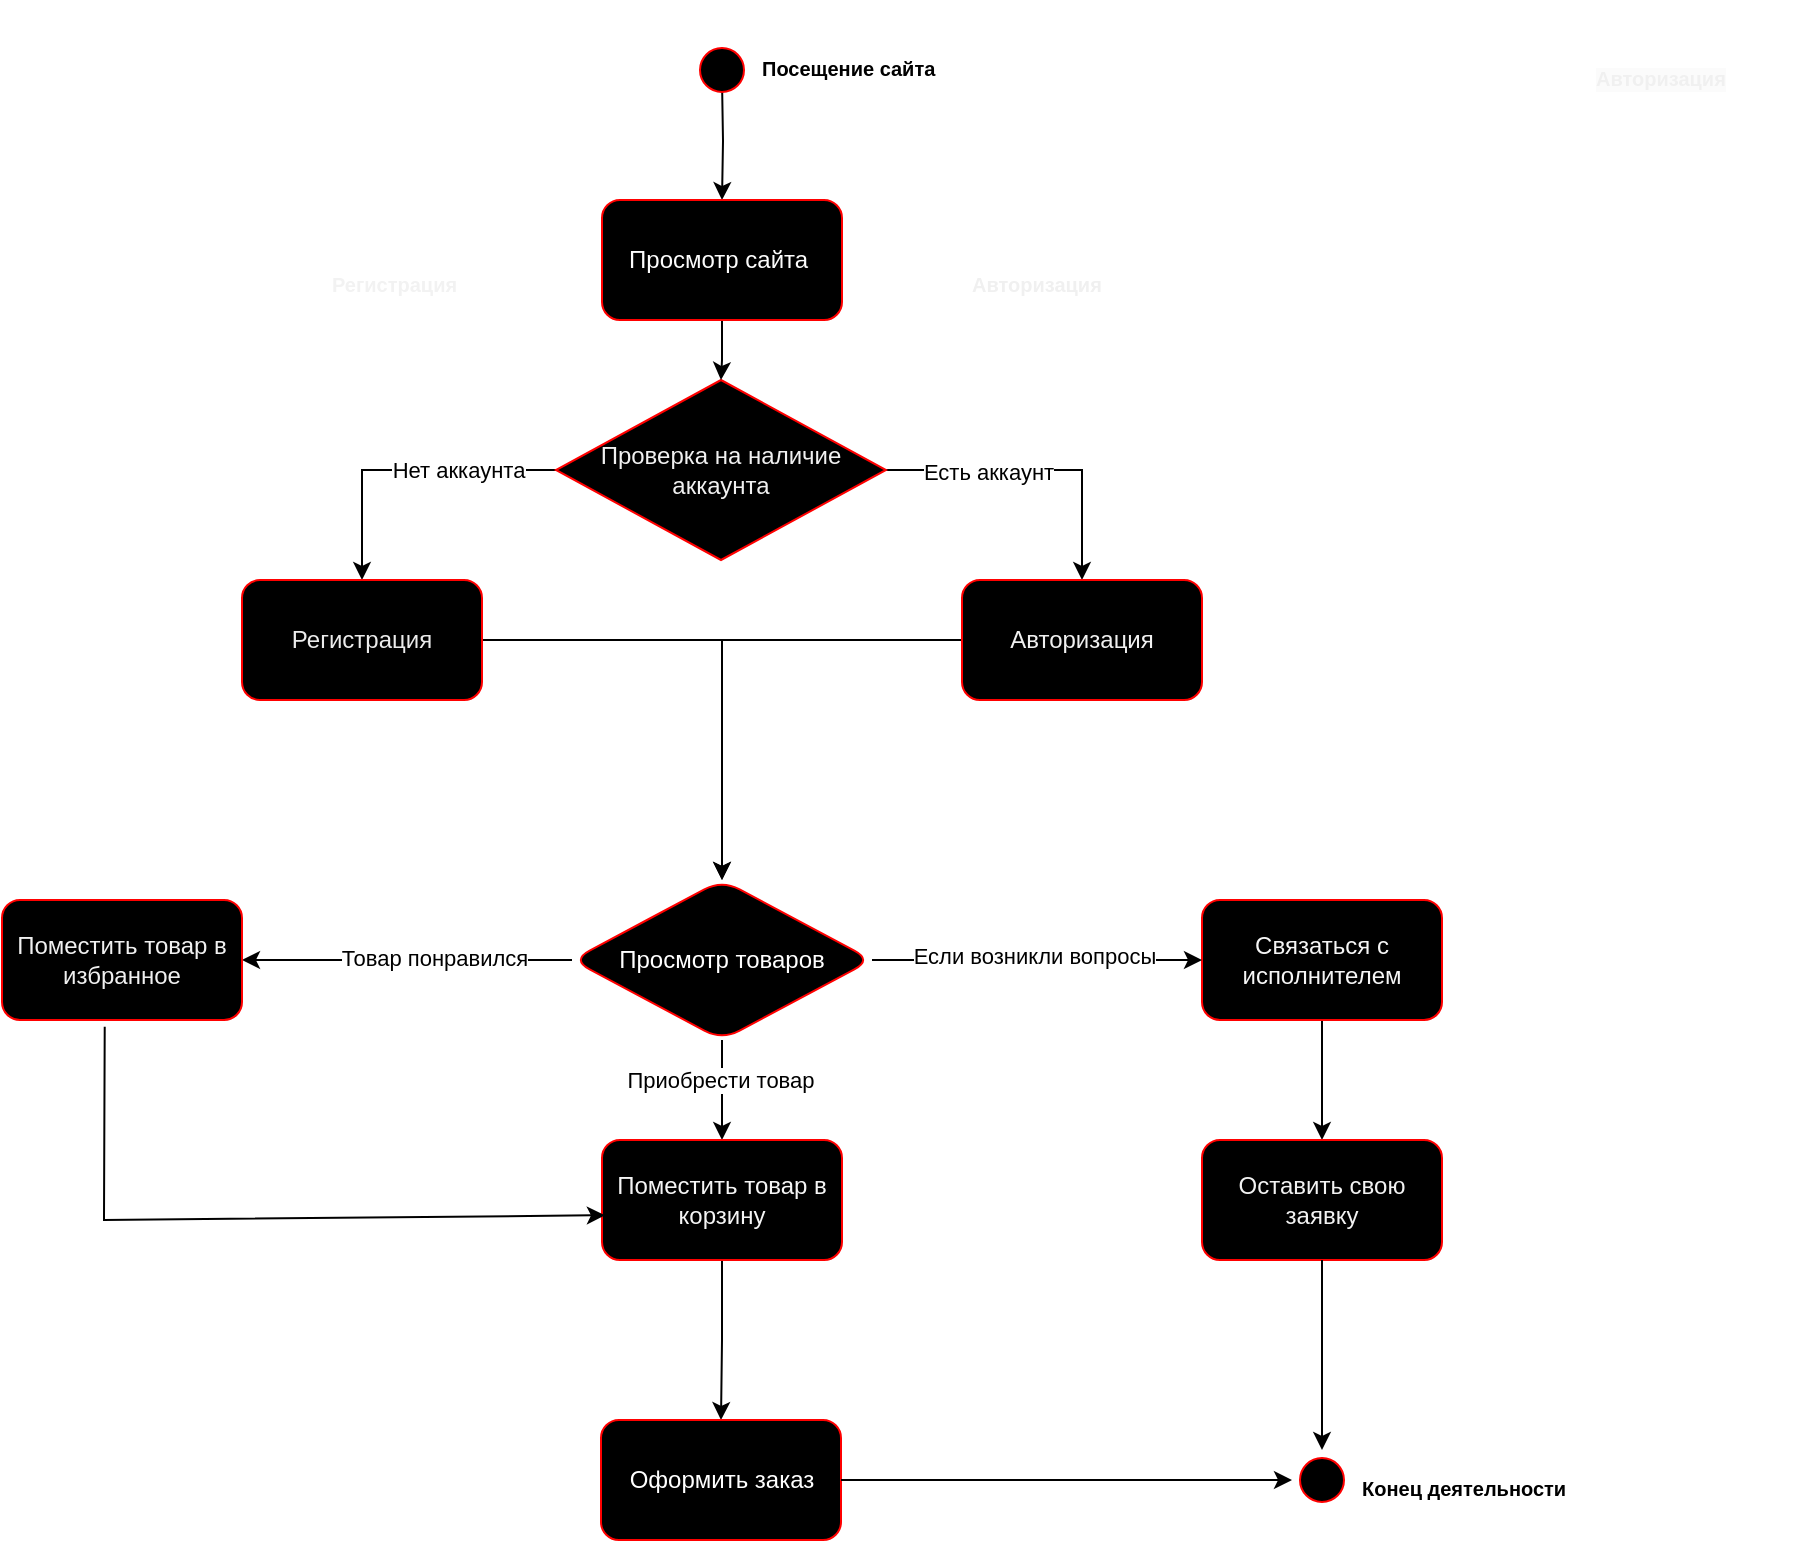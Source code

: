 <mxfile version="22.0.8" type="device">
  <diagram name="Page-1" id="e7e014a7-5840-1c2e-5031-d8a46d1fe8dd">
    <mxGraphModel dx="1386" dy="781" grid="1" gridSize="10" guides="1" tooltips="1" connect="1" arrows="1" fold="1" page="1" pageScale="1" pageWidth="1169" pageHeight="826" background="none" math="0" shadow="0">
      <root>
        <mxCell id="0" />
        <mxCell id="1" parent="0" />
        <mxCell id="uDLymxrox1xTa2X5VVM9-57" value="" style="edgeStyle=orthogonalEdgeStyle;rounded=0;orthogonalLoop=1;jettySize=auto;html=1;entryX=0.5;entryY=0;entryDx=0;entryDy=0;" edge="1" parent="1" target="uDLymxrox1xTa2X5VVM9-59">
          <mxGeometry relative="1" as="geometry">
            <mxPoint x="585" y="150" as="sourcePoint" />
            <mxPoint x="585.0" y="210" as="targetPoint" />
          </mxGeometry>
        </mxCell>
        <mxCell id="uDLymxrox1xTa2X5VVM9-41" value="" style="ellipse;shape=startState;fillColor=#000000;strokeColor=#ff0000;" vertex="1" parent="1">
          <mxGeometry x="570" y="130" width="30" height="30" as="geometry" />
        </mxCell>
        <mxCell id="uDLymxrox1xTa2X5VVM9-42" value="&lt;h1&gt;&lt;font style=&quot;font-size: 10px;&quot;&gt;Посещение сайта&lt;/font&gt;&lt;/h1&gt;" style="text;html=1;strokeColor=none;fillColor=none;spacing=5;spacingTop=-20;whiteSpace=wrap;overflow=hidden;rounded=0;" vertex="1" parent="1">
          <mxGeometry x="600" y="120" width="100" height="40" as="geometry" />
        </mxCell>
        <mxCell id="uDLymxrox1xTa2X5VVM9-50" value="" style="edgeStyle=orthogonalEdgeStyle;rounded=0;orthogonalLoop=1;jettySize=auto;html=1;" edge="1" parent="1" source="uDLymxrox1xTa2X5VVM9-47" target="uDLymxrox1xTa2X5VVM9-49">
          <mxGeometry relative="1" as="geometry" />
        </mxCell>
        <mxCell id="uDLymxrox1xTa2X5VVM9-72" value="Есть аккаунт" style="edgeLabel;html=1;align=center;verticalAlign=middle;resizable=0;points=[];" vertex="1" connectable="0" parent="uDLymxrox1xTa2X5VVM9-50">
          <mxGeometry x="-0.339" y="-1" relative="1" as="geometry">
            <mxPoint as="offset" />
          </mxGeometry>
        </mxCell>
        <mxCell id="uDLymxrox1xTa2X5VVM9-52" value="" style="edgeStyle=orthogonalEdgeStyle;rounded=0;orthogonalLoop=1;jettySize=auto;html=1;" edge="1" parent="1" source="uDLymxrox1xTa2X5VVM9-47" target="uDLymxrox1xTa2X5VVM9-51">
          <mxGeometry relative="1" as="geometry" />
        </mxCell>
        <mxCell id="uDLymxrox1xTa2X5VVM9-71" value="Нет аккаунта" style="edgeLabel;html=1;align=center;verticalAlign=middle;resizable=0;points=[];" vertex="1" connectable="0" parent="uDLymxrox1xTa2X5VVM9-52">
          <mxGeometry x="-0.352" relative="1" as="geometry">
            <mxPoint as="offset" />
          </mxGeometry>
        </mxCell>
        <mxCell id="uDLymxrox1xTa2X5VVM9-47" value="&lt;font color=&quot;#f0f0f0&quot;&gt;Проверка на наличие аккаунта&lt;/font&gt;" style="rhombus;whiteSpace=wrap;html=1;fillColor=#000000;strokeColor=#ff0000;" vertex="1" parent="1">
          <mxGeometry x="502" y="300" width="165" height="90" as="geometry" />
        </mxCell>
        <mxCell id="uDLymxrox1xTa2X5VVM9-65" value="" style="edgeStyle=orthogonalEdgeStyle;rounded=0;orthogonalLoop=1;jettySize=auto;html=1;entryX=0.5;entryY=0;entryDx=0;entryDy=0;" edge="1" parent="1" source="uDLymxrox1xTa2X5VVM9-49" target="uDLymxrox1xTa2X5VVM9-60">
          <mxGeometry relative="1" as="geometry">
            <mxPoint x="570" y="550" as="targetPoint" />
          </mxGeometry>
        </mxCell>
        <mxCell id="uDLymxrox1xTa2X5VVM9-49" value="&lt;font color=&quot;#f0f0f0&quot;&gt;Авторизация&lt;br&gt;&lt;/font&gt;" style="rounded=1;whiteSpace=wrap;html=1;fillColor=#000000;strokeColor=#ff0000;" vertex="1" parent="1">
          <mxGeometry x="705" y="400" width="120" height="60" as="geometry" />
        </mxCell>
        <mxCell id="uDLymxrox1xTa2X5VVM9-61" value="" style="edgeStyle=orthogonalEdgeStyle;rounded=0;orthogonalLoop=1;jettySize=auto;html=1;" edge="1" parent="1" source="uDLymxrox1xTa2X5VVM9-51" target="uDLymxrox1xTa2X5VVM9-60">
          <mxGeometry relative="1" as="geometry" />
        </mxCell>
        <mxCell id="uDLymxrox1xTa2X5VVM9-51" value="&lt;font color=&quot;#ebebeb&quot;&gt;Регистрация&lt;/font&gt;" style="rounded=1;whiteSpace=wrap;html=1;fillColor=#000000;strokeColor=#ff0000;" vertex="1" parent="1">
          <mxGeometry x="345" y="400" width="120" height="60" as="geometry" />
        </mxCell>
        <mxCell id="uDLymxrox1xTa2X5VVM9-53" value="&lt;h1 style=&quot;font-size: 10px;&quot;&gt;&lt;font color=&quot;#f2f2f2&quot;&gt;Регистрация&amp;nbsp;&lt;/font&gt;&lt;/h1&gt;" style="text;html=1;strokeColor=none;fillColor=none;spacing=5;spacingTop=-20;whiteSpace=wrap;overflow=hidden;rounded=0;" vertex="1" parent="1">
          <mxGeometry x="385" y="250" width="80" height="10" as="geometry" />
        </mxCell>
        <mxCell id="uDLymxrox1xTa2X5VVM9-54" value="&lt;h1 style=&quot;border-color: var(--border-color); font-size: 10px;&quot;&gt;&lt;font style=&quot;border-color: var(--border-color);&quot; color=&quot;#f0f0f0&quot;&gt;Авторизация&lt;/font&gt;&lt;/h1&gt;" style="text;html=1;strokeColor=none;fillColor=none;spacing=5;spacingTop=-20;whiteSpace=wrap;overflow=hidden;rounded=0;" vertex="1" parent="1">
          <mxGeometry x="705" y="250" width="80" height="20" as="geometry" />
        </mxCell>
        <mxCell id="uDLymxrox1xTa2X5VVM9-55" value="&lt;h1 style=&quot;border-color: var(--border-color); color: rgb(0, 0, 0); font-family: Helvetica; font-style: normal; font-variant-ligatures: normal; font-variant-caps: normal; letter-spacing: normal; orphans: 2; text-align: left; text-indent: 0px; text-transform: none; widows: 2; word-spacing: 0px; -webkit-text-stroke-width: 0px; background-color: rgb(251, 251, 251); text-decoration-thickness: initial; text-decoration-style: initial; text-decoration-color: initial; font-size: 10px;&quot;&gt;&lt;font color=&quot;#f0f0f0&quot; style=&quot;border-color: var(--border-color);&quot;&gt;Авторизация&lt;/font&gt;&lt;/h1&gt;" style="text;whiteSpace=wrap;html=1;" vertex="1" parent="1">
          <mxGeometry x="1020" y="130" width="100" height="50" as="geometry" />
        </mxCell>
        <mxCell id="uDLymxrox1xTa2X5VVM9-69" value="" style="edgeStyle=orthogonalEdgeStyle;rounded=0;orthogonalLoop=1;jettySize=auto;html=1;" edge="1" parent="1" source="uDLymxrox1xTa2X5VVM9-59" target="uDLymxrox1xTa2X5VVM9-47">
          <mxGeometry relative="1" as="geometry" />
        </mxCell>
        <mxCell id="uDLymxrox1xTa2X5VVM9-59" value="&lt;font color=&quot;#fcfcfc&quot;&gt;Просмотр сайта&amp;nbsp;&lt;/font&gt;" style="rounded=1;whiteSpace=wrap;html=1;fillColor=#000000;strokeColor=#ff0000;" vertex="1" parent="1">
          <mxGeometry x="525" y="210" width="120" height="60" as="geometry" />
        </mxCell>
        <mxCell id="uDLymxrox1xTa2X5VVM9-74" value="" style="edgeStyle=orthogonalEdgeStyle;rounded=0;orthogonalLoop=1;jettySize=auto;html=1;" edge="1" parent="1" source="uDLymxrox1xTa2X5VVM9-60" target="uDLymxrox1xTa2X5VVM9-73">
          <mxGeometry relative="1" as="geometry" />
        </mxCell>
        <mxCell id="uDLymxrox1xTa2X5VVM9-94" value="Приобрести товар" style="edgeLabel;html=1;align=center;verticalAlign=middle;resizable=0;points=[];" vertex="1" connectable="0" parent="uDLymxrox1xTa2X5VVM9-74">
          <mxGeometry x="-0.204" y="-1" relative="1" as="geometry">
            <mxPoint as="offset" />
          </mxGeometry>
        </mxCell>
        <mxCell id="uDLymxrox1xTa2X5VVM9-76" value="" style="edgeStyle=orthogonalEdgeStyle;rounded=0;orthogonalLoop=1;jettySize=auto;html=1;" edge="1" parent="1" source="uDLymxrox1xTa2X5VVM9-60" target="uDLymxrox1xTa2X5VVM9-75">
          <mxGeometry relative="1" as="geometry" />
        </mxCell>
        <mxCell id="uDLymxrox1xTa2X5VVM9-92" value="Товар понравился" style="edgeLabel;html=1;align=center;verticalAlign=middle;resizable=0;points=[];" vertex="1" connectable="0" parent="uDLymxrox1xTa2X5VVM9-76">
          <mxGeometry x="-0.157" y="-1" relative="1" as="geometry">
            <mxPoint as="offset" />
          </mxGeometry>
        </mxCell>
        <mxCell id="uDLymxrox1xTa2X5VVM9-60" value="&lt;font color=&quot;#ffffff&quot;&gt;Просмотр товаров&lt;/font&gt;" style="rhombus;whiteSpace=wrap;html=1;fillColor=#000000;strokeColor=#ff0000;rounded=1;" vertex="1" parent="1">
          <mxGeometry x="510" y="550" width="150" height="80" as="geometry" />
        </mxCell>
        <mxCell id="uDLymxrox1xTa2X5VVM9-78" value="" style="edgeStyle=orthogonalEdgeStyle;rounded=0;orthogonalLoop=1;jettySize=auto;html=1;" edge="1" parent="1" source="uDLymxrox1xTa2X5VVM9-73" target="uDLymxrox1xTa2X5VVM9-77">
          <mxGeometry relative="1" as="geometry" />
        </mxCell>
        <mxCell id="uDLymxrox1xTa2X5VVM9-73" value="&lt;font color=&quot;#f5f5f5&quot;&gt;Поместить товар в корзину&lt;/font&gt;" style="whiteSpace=wrap;html=1;fillColor=#000000;strokeColor=#ff0000;rounded=1;" vertex="1" parent="1">
          <mxGeometry x="525" y="680" width="120" height="60" as="geometry" />
        </mxCell>
        <mxCell id="uDLymxrox1xTa2X5VVM9-75" value="&lt;font color=&quot;#f0f0f0&quot;&gt;Поместить товар в избранное&lt;/font&gt;" style="whiteSpace=wrap;html=1;fillColor=#000000;strokeColor=#ff0000;rounded=1;" vertex="1" parent="1">
          <mxGeometry x="225" y="560" width="120" height="60" as="geometry" />
        </mxCell>
        <mxCell id="uDLymxrox1xTa2X5VVM9-77" value="&lt;font color=&quot;#ffffff&quot;&gt;Оформить заказ&lt;/font&gt;" style="whiteSpace=wrap;html=1;fillColor=#000000;strokeColor=#ff0000;rounded=1;" vertex="1" parent="1">
          <mxGeometry x="524.5" y="820" width="120" height="60" as="geometry" />
        </mxCell>
        <mxCell id="uDLymxrox1xTa2X5VVM9-90" value="" style="edgeStyle=orthogonalEdgeStyle;rounded=0;orthogonalLoop=1;jettySize=auto;html=1;" edge="1" parent="1" source="uDLymxrox1xTa2X5VVM9-81" target="uDLymxrox1xTa2X5VVM9-89">
          <mxGeometry relative="1" as="geometry" />
        </mxCell>
        <mxCell id="uDLymxrox1xTa2X5VVM9-81" value="&lt;font color=&quot;#f5f5f5&quot;&gt;Связаться с исполнителем&lt;/font&gt;" style="whiteSpace=wrap;html=1;fillColor=#000000;strokeColor=#ff0000;rounded=1;" vertex="1" parent="1">
          <mxGeometry x="825" y="560" width="120" height="60" as="geometry" />
        </mxCell>
        <mxCell id="uDLymxrox1xTa2X5VVM9-87" value="" style="endArrow=classic;html=1;rounded=0;exitX=0.428;exitY=1.056;exitDx=0;exitDy=0;exitPerimeter=0;entryX=0.012;entryY=0.627;entryDx=0;entryDy=0;entryPerimeter=0;" edge="1" parent="1" source="uDLymxrox1xTa2X5VVM9-75" target="uDLymxrox1xTa2X5VVM9-73">
          <mxGeometry width="50" height="50" relative="1" as="geometry">
            <mxPoint x="370" y="700" as="sourcePoint" />
            <mxPoint x="420" y="650" as="targetPoint" />
            <Array as="points">
              <mxPoint x="276" y="720" />
            </Array>
          </mxGeometry>
        </mxCell>
        <mxCell id="uDLymxrox1xTa2X5VVM9-88" value="" style="endArrow=classic;html=1;rounded=0;exitX=1;exitY=0.5;exitDx=0;exitDy=0;entryX=0;entryY=0.5;entryDx=0;entryDy=0;" edge="1" parent="1" source="uDLymxrox1xTa2X5VVM9-60" target="uDLymxrox1xTa2X5VVM9-81">
          <mxGeometry width="50" height="50" relative="1" as="geometry">
            <mxPoint x="670" y="720" as="sourcePoint" />
            <mxPoint x="720" y="670" as="targetPoint" />
          </mxGeometry>
        </mxCell>
        <mxCell id="uDLymxrox1xTa2X5VVM9-91" value="Если возникли вопросы" style="edgeLabel;html=1;align=center;verticalAlign=middle;resizable=0;points=[];" vertex="1" connectable="0" parent="uDLymxrox1xTa2X5VVM9-88">
          <mxGeometry x="-0.024" y="2" relative="1" as="geometry">
            <mxPoint as="offset" />
          </mxGeometry>
        </mxCell>
        <mxCell id="uDLymxrox1xTa2X5VVM9-89" value="&lt;font color=&quot;#f2f2f2&quot;&gt;Оставить свою заявку&lt;/font&gt;" style="whiteSpace=wrap;html=1;fillColor=#000000;strokeColor=#ff0000;rounded=1;" vertex="1" parent="1">
          <mxGeometry x="825" y="680" width="120" height="60" as="geometry" />
        </mxCell>
        <mxCell id="uDLymxrox1xTa2X5VVM9-97" value="" style="ellipse;shape=startState;fillColor=#000000;strokeColor=#ff0000;" vertex="1" parent="1">
          <mxGeometry x="870" y="835" width="30" height="30" as="geometry" />
        </mxCell>
        <mxCell id="uDLymxrox1xTa2X5VVM9-100" value="" style="endArrow=classic;html=1;rounded=0;exitX=0.5;exitY=1;exitDx=0;exitDy=0;entryX=0.5;entryY=0;entryDx=0;entryDy=0;" edge="1" parent="1" source="uDLymxrox1xTa2X5VVM9-89" target="uDLymxrox1xTa2X5VVM9-97">
          <mxGeometry width="50" height="50" relative="1" as="geometry">
            <mxPoint x="840" y="830" as="sourcePoint" />
            <mxPoint x="890" y="780" as="targetPoint" />
          </mxGeometry>
        </mxCell>
        <mxCell id="uDLymxrox1xTa2X5VVM9-101" value="" style="endArrow=classic;html=1;rounded=0;exitX=1;exitY=0.5;exitDx=0;exitDy=0;entryX=0;entryY=0.5;entryDx=0;entryDy=0;" edge="1" parent="1" source="uDLymxrox1xTa2X5VVM9-77" target="uDLymxrox1xTa2X5VVM9-97">
          <mxGeometry width="50" height="50" relative="1" as="geometry">
            <mxPoint x="690" y="860" as="sourcePoint" />
            <mxPoint x="740" y="810" as="targetPoint" />
          </mxGeometry>
        </mxCell>
        <mxCell id="uDLymxrox1xTa2X5VVM9-102" value="&lt;h1&gt;&lt;font style=&quot;font-size: 10px;&quot;&gt;Конец деятельности&lt;/font&gt;&lt;/h1&gt;" style="text;html=1;strokeColor=none;fillColor=none;spacing=5;spacingTop=-20;whiteSpace=wrap;overflow=hidden;rounded=0;" vertex="1" parent="1">
          <mxGeometry x="900" y="830" width="135" height="35" as="geometry" />
        </mxCell>
      </root>
    </mxGraphModel>
  </diagram>
</mxfile>
